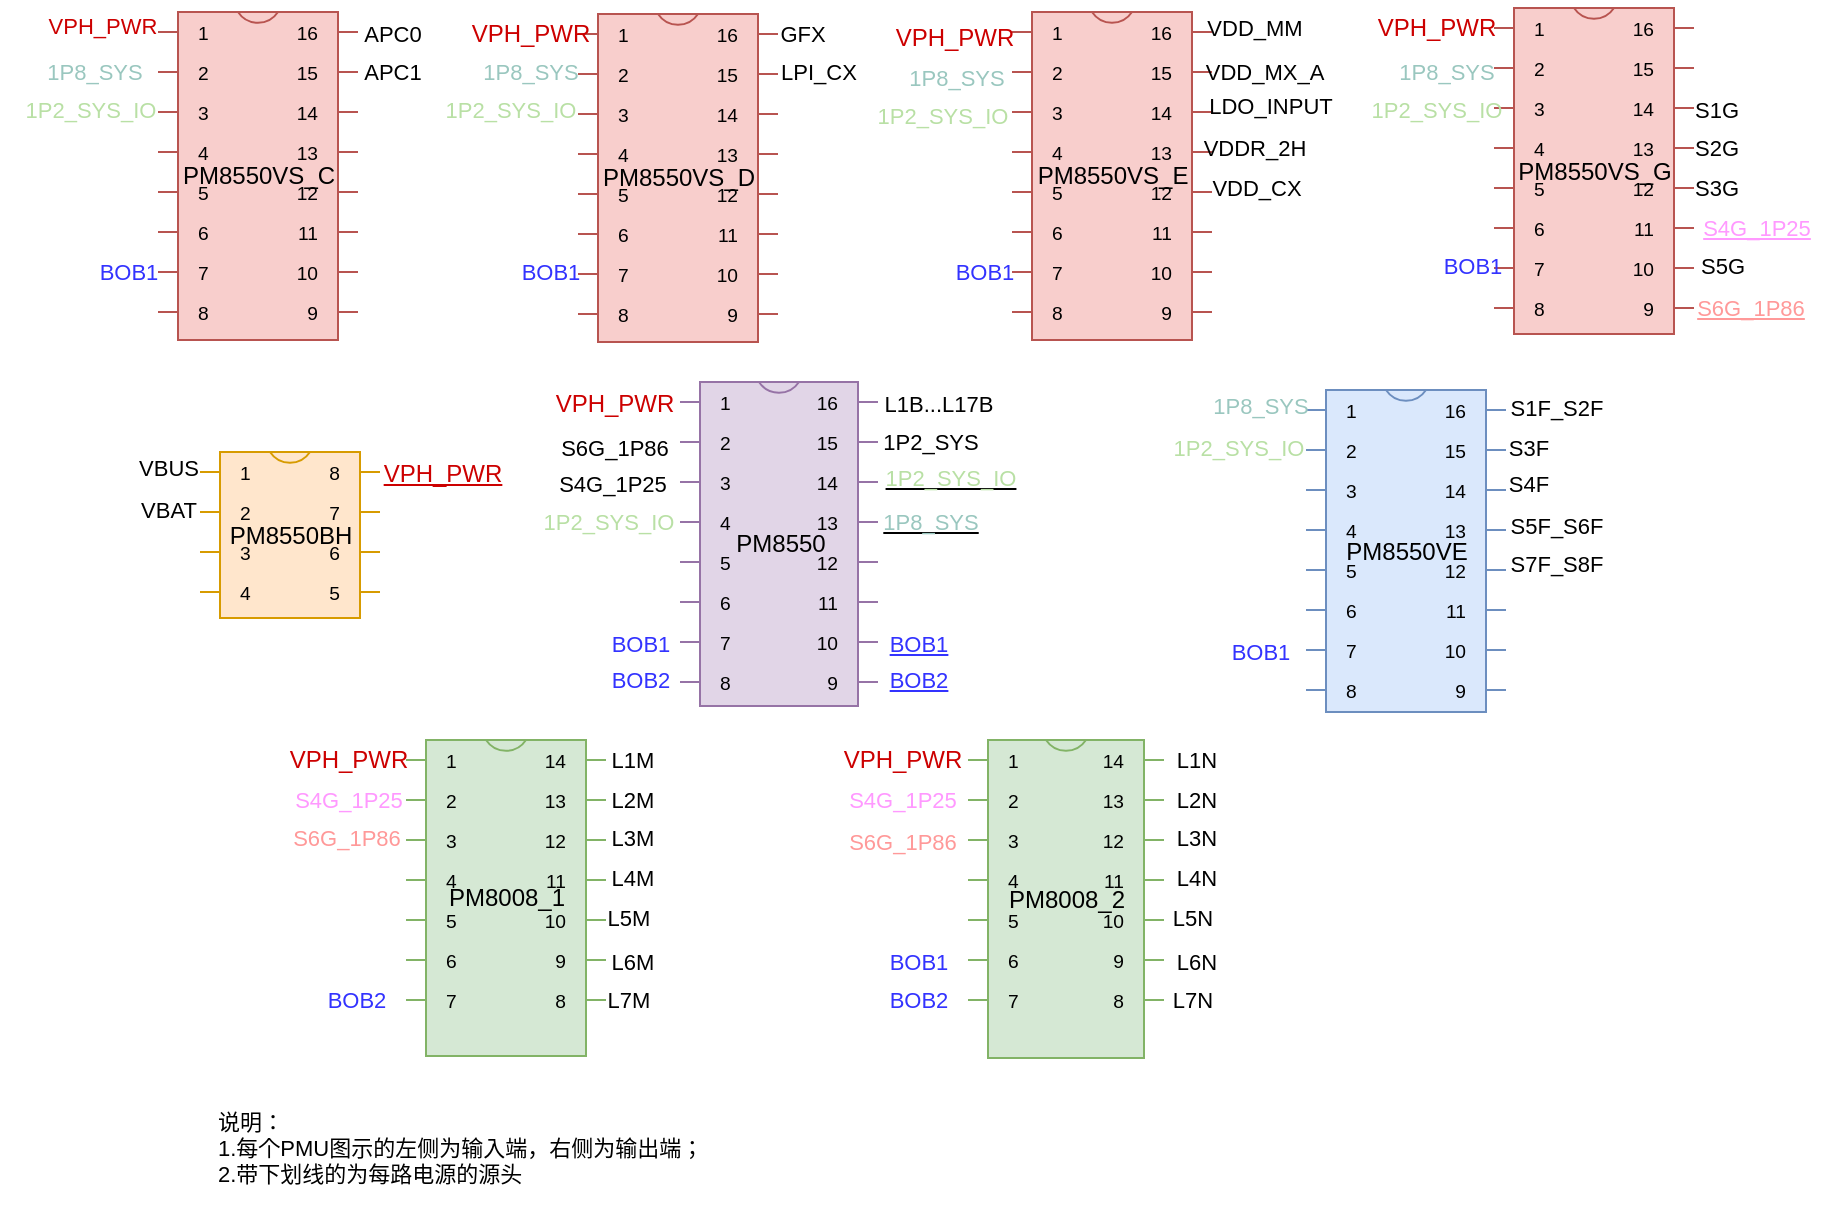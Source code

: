 <mxfile version="20.2.7" type="github">
  <diagram id="lNH8VF2VYUELGfLcSpF1" name="第 1 页">
    <mxGraphModel dx="1655" dy="440" grid="0" gridSize="10" guides="1" tooltips="1" connect="1" arrows="1" fold="1" page="1" pageScale="1" pageWidth="827" pageHeight="1169" math="0" shadow="0">
      <root>
        <mxCell id="0" />
        <mxCell id="1" parent="0" />
        <mxCell id="IuWSipLadqDdP7I2UX3N-17" value="PM8550" style="shadow=0;dashed=0;align=center;html=1;strokeWidth=1;shape=mxgraph.electrical.logic_gates.dual_inline_ic;labelNames=a,b,c,d,e,f,g,h,i,j,k,l,m,n,o,p,q,r,s,t;fillColor=#e1d5e7;strokeColor=#9673a6;" parent="1" vertex="1">
          <mxGeometry x="308" y="259" width="99" height="162" as="geometry" />
        </mxCell>
        <mxCell id="IuWSipLadqDdP7I2UX3N-18" value="PM8550VS_C" style="shadow=0;dashed=0;align=center;html=1;strokeWidth=1;shape=mxgraph.electrical.logic_gates.dual_inline_ic;labelNames=a,b,c,d,e,f,g,h,i,j,k,l,m,n,o,p,q,r,s,t;fillColor=#f8cecc;strokeColor=#b85450;" parent="1" vertex="1">
          <mxGeometry x="47" y="74" width="100" height="164" as="geometry" />
        </mxCell>
        <mxCell id="IuWSipLadqDdP7I2UX3N-19" value="PM8550VS_D" style="shadow=0;dashed=0;align=center;html=1;strokeWidth=1;shape=mxgraph.electrical.logic_gates.dual_inline_ic;labelNames=a,b,c,d,e,f,g,h,i,j,k,l,m,n,o,p,q,r,s,t;fillColor=#f8cecc;strokeColor=#b85450;" parent="1" vertex="1">
          <mxGeometry x="257" y="75" width="100" height="164" as="geometry" />
        </mxCell>
        <mxCell id="IuWSipLadqDdP7I2UX3N-20" value="PM8550VS_E" style="shadow=0;dashed=0;align=center;html=1;strokeWidth=1;shape=mxgraph.electrical.logic_gates.dual_inline_ic;labelNames=a,b,c,d,e,f,g,h,i,j,k,l,m,n,o,p,q,r,s,t;fillColor=#f8cecc;strokeColor=#b85450;" parent="1" vertex="1">
          <mxGeometry x="474" y="74" width="100" height="164" as="geometry" />
        </mxCell>
        <mxCell id="IuWSipLadqDdP7I2UX3N-21" value="PM8550VS_G" style="shadow=0;dashed=0;align=center;html=1;strokeWidth=1;shape=mxgraph.electrical.logic_gates.dual_inline_ic;labelNames=a,b,c,d,e,f,g,h,i,j,k,l,m,n,o,p,q,r,s,t;fillColor=#f8cecc;strokeColor=#b85450;" parent="1" vertex="1">
          <mxGeometry x="715" y="72" width="100" height="163" as="geometry" />
        </mxCell>
        <mxCell id="IuWSipLadqDdP7I2UX3N-22" value="PM8550VE" style="shadow=0;dashed=0;align=center;html=1;strokeWidth=1;shape=mxgraph.electrical.logic_gates.dual_inline_ic;labelNames=a,b,c,d,e,f,g,h,i,j,k,l,m,n,o,p,q,r,s,t;fillColor=#dae8fc;strokeColor=#6c8ebf;" parent="1" vertex="1">
          <mxGeometry x="621" y="263" width="100" height="161" as="geometry" />
        </mxCell>
        <mxCell id="IuWSipLadqDdP7I2UX3N-24" value="PM8008_1" style="shadow=0;dashed=0;align=center;html=1;strokeWidth=1;shape=mxgraph.electrical.logic_gates.dual_inline_ic;labelNames=a,b,c,d,e,f,g,h,i,j,k,l,m,n,o,p,q,r,s,t;fillColor=#d5e8d4;strokeColor=#82b366;" parent="1" vertex="1">
          <mxGeometry x="171" y="438" width="100" height="158" as="geometry" />
        </mxCell>
        <mxCell id="IuWSipLadqDdP7I2UX3N-25" value="&lt;div&gt;PM8008_2&lt;/div&gt;" style="shadow=0;dashed=0;align=center;html=1;strokeWidth=1;shape=mxgraph.electrical.logic_gates.dual_inline_ic;labelNames=a,b,c,d,e,f,g,h,i,j,k,l,m,n,o,p,q,r,s,t;points=[[0,0.05,0,0,0],[0,0.15,0,0,0],[0,0.25,0,0,0],[0,0.35,0,0,0],[0,0.45,0,0,0],[0,0.55,0,0,0],[0,0.65,0,0,0],[0,0.75,0,0,0],[0,0.85,0,0,0],[0,0.95,0,0,0],[1,0.05,0,0,0],[1,0.15,0,0,0],[1,0.25,0,0,0],[1,0.35,0,0,0],[1,0.45,0,0,0],[1,0.55,0,0,0],[1,0.65,0,0,0],[1,0.75,0,0,0],[1,0.85,0,0,0],[1,0.95,0,0,0]];fillColor=#d5e8d4;strokeColor=#82b366;" parent="1" vertex="1">
          <mxGeometry x="452" y="438" width="98" height="159" as="geometry" />
        </mxCell>
        <mxCell id="IuWSipLadqDdP7I2UX3N-26" value="PM8550BH" style="shadow=0;dashed=0;align=center;html=1;strokeWidth=1;shape=mxgraph.electrical.logic_gates.dual_inline_ic;labelNames=a,b,c,d,e,f,g,h,i,j,k,l,m,n,o,p,q,r,s,t;fillColor=#ffe6cc;strokeColor=#d79b00;" parent="1" vertex="1">
          <mxGeometry x="68" y="294" width="90" height="83" as="geometry" />
        </mxCell>
        <mxCell id="Wssg3fx-5MGtDCwM9fgm-13" value="&lt;font color=&quot;#cc0000&quot; style=&quot;font-size: 11px;&quot;&gt;VPH_PWR&lt;/font&gt;" style="text;html=1;align=center;verticalAlign=middle;resizable=0;points=[];autosize=1;strokeColor=none;fillColor=none;" vertex="1" parent="1">
          <mxGeometry x="-20" y="68" width="77" height="26" as="geometry" />
        </mxCell>
        <mxCell id="Wssg3fx-5MGtDCwM9fgm-14" value="&lt;font color=&quot;#cc0000&quot;&gt;&lt;u&gt;VPH_PWR&lt;/u&gt;&lt;/font&gt;" style="text;html=1;align=center;verticalAlign=middle;resizable=0;points=[];autosize=1;strokeColor=none;fillColor=none;" vertex="1" parent="1">
          <mxGeometry x="150" y="292" width="77" height="26" as="geometry" />
        </mxCell>
        <mxCell id="Wssg3fx-5MGtDCwM9fgm-15" value="&lt;font color=&quot;#cc0000&quot;&gt;VPH_PWR&lt;/font&gt;" style="text;html=1;align=center;verticalAlign=middle;resizable=0;points=[];autosize=1;strokeColor=none;fillColor=none;" vertex="1" parent="1">
          <mxGeometry x="236" y="257" width="77" height="26" as="geometry" />
        </mxCell>
        <mxCell id="Wssg3fx-5MGtDCwM9fgm-16" value="&lt;font color=&quot;#cc0000&quot;&gt;VPH_PWR&lt;/font&gt;" style="text;html=1;align=center;verticalAlign=middle;resizable=0;points=[];autosize=1;strokeColor=none;fillColor=none;" vertex="1" parent="1">
          <mxGeometry x="194" y="72" width="77" height="26" as="geometry" />
        </mxCell>
        <mxCell id="Wssg3fx-5MGtDCwM9fgm-17" value="&lt;font color=&quot;#cc0000&quot;&gt;VPH_PWR&lt;/font&gt;" style="text;html=1;align=center;verticalAlign=middle;resizable=0;points=[];autosize=1;strokeColor=none;fillColor=none;" vertex="1" parent="1">
          <mxGeometry x="406" y="74" width="77" height="26" as="geometry" />
        </mxCell>
        <mxCell id="Wssg3fx-5MGtDCwM9fgm-18" value="&lt;font color=&quot;#cc0000&quot;&gt;VPH_PWR&lt;/font&gt;" style="text;html=1;align=center;verticalAlign=middle;resizable=0;points=[];autosize=1;strokeColor=none;fillColor=none;" vertex="1" parent="1">
          <mxGeometry x="647.5" y="69" width="77" height="26" as="geometry" />
        </mxCell>
        <mxCell id="Wssg3fx-5MGtDCwM9fgm-19" value="&lt;font color=&quot;#cc0000&quot;&gt;VPH_PWR&lt;/font&gt;" style="text;html=1;align=center;verticalAlign=middle;resizable=0;points=[];autosize=1;strokeColor=none;fillColor=none;" vertex="1" parent="1">
          <mxGeometry x="103" y="435" width="77" height="26" as="geometry" />
        </mxCell>
        <mxCell id="Wssg3fx-5MGtDCwM9fgm-20" value="&lt;font color=&quot;#cc0000&quot;&gt;VPH_PWR&lt;/font&gt;" style="text;html=1;align=center;verticalAlign=middle;resizable=0;points=[];autosize=1;strokeColor=none;fillColor=none;" vertex="1" parent="1">
          <mxGeometry x="380" y="435" width="77" height="26" as="geometry" />
        </mxCell>
        <mxCell id="Wssg3fx-5MGtDCwM9fgm-21" value="&lt;font color=&quot;#ff9999&quot;&gt;&lt;u&gt;S6G_1P86&lt;/u&gt;&lt;/font&gt;" style="text;html=1;align=center;verticalAlign=middle;resizable=0;points=[];autosize=1;strokeColor=none;fillColor=none;fontSize=11;" vertex="1" parent="1">
          <mxGeometry x="805" y="209" width="76" height="26" as="geometry" />
        </mxCell>
        <mxCell id="Wssg3fx-5MGtDCwM9fgm-22" value="S6G_1P86" style="text;html=1;align=center;verticalAlign=middle;resizable=0;points=[];autosize=1;strokeColor=none;fillColor=none;fontSize=11;" vertex="1" parent="1">
          <mxGeometry x="236.5" y="279" width="76" height="26" as="geometry" />
        </mxCell>
        <mxCell id="Wssg3fx-5MGtDCwM9fgm-23" value="&lt;font color=&quot;#3333ff&quot;&gt;&lt;u&gt;BOB1&lt;/u&gt;&lt;/font&gt;" style="text;html=1;align=center;verticalAlign=middle;resizable=0;points=[];autosize=1;strokeColor=none;fillColor=none;fontSize=11;" vertex="1" parent="1">
          <mxGeometry x="402" y="377" width="50" height="26" as="geometry" />
        </mxCell>
        <mxCell id="Wssg3fx-5MGtDCwM9fgm-24" value="&lt;font color=&quot;#3333ff&quot;&gt;&lt;u&gt;BOB2&lt;/u&gt;&lt;/font&gt;" style="text;html=1;align=center;verticalAlign=middle;resizable=0;points=[];autosize=1;strokeColor=none;fillColor=none;fontSize=11;" vertex="1" parent="1">
          <mxGeometry x="402" y="395" width="50" height="26" as="geometry" />
        </mxCell>
        <mxCell id="Wssg3fx-5MGtDCwM9fgm-25" value="&lt;font color=&quot;#3333ff&quot;&gt;BOB1&lt;/font&gt;" style="text;html=1;align=center;verticalAlign=middle;resizable=0;points=[];autosize=1;strokeColor=none;fillColor=none;fontSize=11;" vertex="1" parent="1">
          <mxGeometry x="263" y="377" width="50" height="26" as="geometry" />
        </mxCell>
        <mxCell id="Wssg3fx-5MGtDCwM9fgm-26" value="&lt;font color=&quot;#3333ff&quot;&gt;BOB2&lt;/font&gt;" style="text;html=1;align=center;verticalAlign=middle;resizable=0;points=[];autosize=1;strokeColor=none;fillColor=none;fontSize=11;" vertex="1" parent="1">
          <mxGeometry x="263" y="395" width="50" height="26" as="geometry" />
        </mxCell>
        <mxCell id="Wssg3fx-5MGtDCwM9fgm-27" value="S4G_1P25" style="text;html=1;align=center;verticalAlign=middle;resizable=0;points=[];autosize=1;strokeColor=none;fillColor=none;fontSize=11;" vertex="1" parent="1">
          <mxGeometry x="236" y="297" width="76" height="26" as="geometry" />
        </mxCell>
        <mxCell id="Wssg3fx-5MGtDCwM9fgm-28" value="&lt;font color=&quot;#ff99ff&quot;&gt;&lt;u&gt;S4G_1P25&lt;/u&gt;&lt;/font&gt;" style="text;html=1;align=center;verticalAlign=middle;resizable=0;points=[];autosize=1;strokeColor=none;fillColor=none;fontSize=11;" vertex="1" parent="1">
          <mxGeometry x="808" y="169" width="76" height="26" as="geometry" />
        </mxCell>
        <mxCell id="Wssg3fx-5MGtDCwM9fgm-29" value="L1B...L17B" style="text;html=1;align=center;verticalAlign=middle;resizable=0;points=[];autosize=1;strokeColor=none;fillColor=none;fontSize=11;" vertex="1" parent="1">
          <mxGeometry x="398" y="257" width="77" height="26" as="geometry" />
        </mxCell>
        <mxCell id="Wssg3fx-5MGtDCwM9fgm-30" value="1P2_SYS" style="text;html=1;align=center;verticalAlign=middle;resizable=0;points=[];autosize=1;strokeColor=none;fillColor=none;fontSize=11;" vertex="1" parent="1">
          <mxGeometry x="398" y="276" width="70" height="26" as="geometry" />
        </mxCell>
        <mxCell id="Wssg3fx-5MGtDCwM9fgm-31" value="&lt;u style=&quot;&quot;&gt;&lt;font color=&quot;#b9e0a5&quot;&gt;1P2_SYS_IO&lt;/font&gt;&lt;/u&gt;" style="text;html=1;align=center;verticalAlign=middle;resizable=0;points=[];autosize=1;strokeColor=none;fillColor=none;fontSize=11;" vertex="1" parent="1">
          <mxGeometry x="398" y="294" width="89" height="26" as="geometry" />
        </mxCell>
        <mxCell id="Wssg3fx-5MGtDCwM9fgm-32" value="&lt;u style=&quot;&quot;&gt;&lt;font color=&quot;#9ac7bf&quot;&gt;1P8_SYS&lt;/font&gt;&lt;/u&gt;" style="text;html=1;align=center;verticalAlign=middle;resizable=0;points=[];autosize=1;strokeColor=none;fillColor=none;fontSize=11;" vertex="1" parent="1">
          <mxGeometry x="398" y="316" width="70" height="26" as="geometry" />
        </mxCell>
        <mxCell id="Wssg3fx-5MGtDCwM9fgm-33" value="&lt;font color=&quot;#b9e0a5&quot;&gt;1P2_SYS_IO&lt;/font&gt;" style="text;html=1;align=center;verticalAlign=middle;resizable=0;points=[];autosize=1;strokeColor=none;fillColor=none;fontSize=11;" vertex="1" parent="1">
          <mxGeometry x="227" y="316" width="89" height="26" as="geometry" />
        </mxCell>
        <mxCell id="Wssg3fx-5MGtDCwM9fgm-34" value="&lt;font color=&quot;#9ac7bf&quot;&gt;1P8_SYS&lt;/font&gt;" style="text;html=1;align=center;verticalAlign=middle;resizable=0;points=[];autosize=1;strokeColor=none;fillColor=none;fontSize=11;" vertex="1" parent="1">
          <mxGeometry x="-20" y="91" width="70" height="26" as="geometry" />
        </mxCell>
        <mxCell id="Wssg3fx-5MGtDCwM9fgm-35" value="&lt;font color=&quot;#b9e0a5&quot;&gt;1P2_SYS_IO&lt;/font&gt;" style="text;html=1;align=center;verticalAlign=middle;resizable=0;points=[];autosize=1;strokeColor=none;fillColor=none;fontSize=11;" vertex="1" parent="1">
          <mxGeometry x="-32" y="110" width="89" height="26" as="geometry" />
        </mxCell>
        <mxCell id="Wssg3fx-5MGtDCwM9fgm-36" value="&lt;font color=&quot;#3333ff&quot;&gt;BOB1&lt;/font&gt;" style="text;html=1;align=center;verticalAlign=middle;resizable=0;points=[];autosize=1;strokeColor=none;fillColor=none;fontSize=11;" vertex="1" parent="1">
          <mxGeometry x="7" y="191" width="50" height="26" as="geometry" />
        </mxCell>
        <mxCell id="Wssg3fx-5MGtDCwM9fgm-37" value="APC0" style="text;html=1;align=center;verticalAlign=middle;resizable=0;points=[];autosize=1;strokeColor=none;fillColor=none;fontSize=11;" vertex="1" parent="1">
          <mxGeometry x="139" y="72" width="49" height="26" as="geometry" />
        </mxCell>
        <mxCell id="Wssg3fx-5MGtDCwM9fgm-38" value="APC1" style="text;html=1;align=center;verticalAlign=middle;resizable=0;points=[];autosize=1;strokeColor=none;fillColor=none;fontSize=11;" vertex="1" parent="1">
          <mxGeometry x="139" y="91" width="49" height="26" as="geometry" />
        </mxCell>
        <mxCell id="Wssg3fx-5MGtDCwM9fgm-39" value="&lt;font color=&quot;#9ac7bf&quot;&gt;1P8_SYS&lt;/font&gt;" style="text;html=1;align=center;verticalAlign=middle;resizable=0;points=[];autosize=1;strokeColor=none;fillColor=none;fontSize=11;" vertex="1" parent="1">
          <mxGeometry x="197.5" y="91" width="70" height="26" as="geometry" />
        </mxCell>
        <mxCell id="Wssg3fx-5MGtDCwM9fgm-40" value="&lt;font color=&quot;#9ac7bf&quot;&gt;1P8_SYS&lt;/font&gt;" style="text;html=1;align=center;verticalAlign=middle;resizable=0;points=[];autosize=1;strokeColor=none;fillColor=none;fontSize=11;" vertex="1" parent="1">
          <mxGeometry x="411" y="94" width="70" height="26" as="geometry" />
        </mxCell>
        <mxCell id="Wssg3fx-5MGtDCwM9fgm-41" value="&lt;font color=&quot;#9ac7bf&quot;&gt;1P8_SYS&lt;/font&gt;" style="text;html=1;align=center;verticalAlign=middle;resizable=0;points=[];autosize=1;strokeColor=none;fillColor=none;fontSize=11;" vertex="1" parent="1">
          <mxGeometry x="656" y="91" width="70" height="26" as="geometry" />
        </mxCell>
        <mxCell id="Wssg3fx-5MGtDCwM9fgm-42" value="&lt;font color=&quot;#b9e0a5&quot;&gt;1P2_SYS_IO&lt;/font&gt;" style="text;html=1;align=center;verticalAlign=middle;resizable=0;points=[];autosize=1;strokeColor=none;fillColor=none;fontSize=11;" vertex="1" parent="1">
          <mxGeometry x="178.5" y="110" width="89" height="26" as="geometry" />
        </mxCell>
        <mxCell id="Wssg3fx-5MGtDCwM9fgm-43" value="&lt;font color=&quot;#b9e0a5&quot;&gt;1P2_SYS_IO&lt;/font&gt;" style="text;html=1;align=center;verticalAlign=middle;resizable=0;points=[];autosize=1;strokeColor=none;fillColor=none;fontSize=11;" vertex="1" parent="1">
          <mxGeometry x="394" y="113" width="89" height="26" as="geometry" />
        </mxCell>
        <mxCell id="Wssg3fx-5MGtDCwM9fgm-44" value="&lt;font color=&quot;#b9e0a5&quot;&gt;1P2_SYS_IO&lt;/font&gt;" style="text;html=1;align=center;verticalAlign=middle;resizable=0;points=[];autosize=1;strokeColor=none;fillColor=none;fontSize=11;" vertex="1" parent="1">
          <mxGeometry x="641.5" y="110" width="89" height="26" as="geometry" />
        </mxCell>
        <mxCell id="Wssg3fx-5MGtDCwM9fgm-45" value="&lt;font color=&quot;#3333ff&quot;&gt;BOB1&lt;/font&gt;" style="text;html=1;align=center;verticalAlign=middle;resizable=0;points=[];autosize=1;strokeColor=none;fillColor=none;fontSize=11;" vertex="1" parent="1">
          <mxGeometry x="217.5" y="191" width="50" height="26" as="geometry" />
        </mxCell>
        <mxCell id="Wssg3fx-5MGtDCwM9fgm-46" value="&lt;font color=&quot;#3333ff&quot;&gt;BOB1&lt;/font&gt;" style="text;html=1;align=center;verticalAlign=middle;resizable=0;points=[];autosize=1;strokeColor=none;fillColor=none;fontSize=11;" vertex="1" parent="1">
          <mxGeometry x="435" y="191" width="50" height="26" as="geometry" />
        </mxCell>
        <mxCell id="Wssg3fx-5MGtDCwM9fgm-47" value="&lt;font color=&quot;#3333ff&quot;&gt;BOB1&lt;/font&gt;" style="text;html=1;align=center;verticalAlign=middle;resizable=0;points=[];autosize=1;strokeColor=none;fillColor=none;fontSize=11;" vertex="1" parent="1">
          <mxGeometry x="679" y="188" width="50" height="26" as="geometry" />
        </mxCell>
        <mxCell id="Wssg3fx-5MGtDCwM9fgm-48" value="GFX" style="text;html=1;align=center;verticalAlign=middle;resizable=0;points=[];autosize=1;strokeColor=none;fillColor=none;fontSize=11;" vertex="1" parent="1">
          <mxGeometry x="347" y="72" width="43" height="26" as="geometry" />
        </mxCell>
        <mxCell id="Wssg3fx-5MGtDCwM9fgm-49" value="LPI_CX" style="text;html=1;align=center;verticalAlign=middle;resizable=0;points=[];autosize=1;strokeColor=none;fillColor=none;fontSize=11;" vertex="1" parent="1">
          <mxGeometry x="347" y="91" width="60" height="26" as="geometry" />
        </mxCell>
        <mxCell id="Wssg3fx-5MGtDCwM9fgm-50" value="VDD_MM" style="text;html=1;align=center;verticalAlign=middle;resizable=0;points=[];autosize=1;strokeColor=none;fillColor=none;fontSize=11;" vertex="1" parent="1">
          <mxGeometry x="559.5" y="69" width="70" height="26" as="geometry" />
        </mxCell>
        <mxCell id="Wssg3fx-5MGtDCwM9fgm-51" value="VDD_MX_A" style="text;html=1;align=center;verticalAlign=middle;resizable=0;points=[];autosize=1;strokeColor=none;fillColor=none;fontSize=11;" vertex="1" parent="1">
          <mxGeometry x="558.5" y="91" width="83" height="26" as="geometry" />
        </mxCell>
        <mxCell id="Wssg3fx-5MGtDCwM9fgm-52" value="LDO_INPUT" style="text;html=1;align=center;verticalAlign=middle;resizable=0;points=[];autosize=1;strokeColor=none;fillColor=none;fontSize=11;" vertex="1" parent="1">
          <mxGeometry x="560.5" y="108" width="85" height="26" as="geometry" />
        </mxCell>
        <mxCell id="Wssg3fx-5MGtDCwM9fgm-53" value="VDDR_2H" style="text;html=1;align=center;verticalAlign=middle;resizable=0;points=[];autosize=1;strokeColor=none;fillColor=none;fontSize=11;" vertex="1" parent="1">
          <mxGeometry x="557.5" y="129" width="74" height="26" as="geometry" />
        </mxCell>
        <mxCell id="Wssg3fx-5MGtDCwM9fgm-54" value="VDD_CX" style="text;html=1;align=center;verticalAlign=middle;resizable=0;points=[];autosize=1;strokeColor=none;fillColor=none;fontSize=11;" vertex="1" parent="1">
          <mxGeometry x="562.5" y="149" width="67" height="26" as="geometry" />
        </mxCell>
        <mxCell id="Wssg3fx-5MGtDCwM9fgm-55" value="S3G" style="text;html=1;align=center;verticalAlign=middle;resizable=0;points=[];autosize=1;strokeColor=none;fillColor=none;fontSize=11;" vertex="1" parent="1">
          <mxGeometry x="805" y="149" width="42" height="26" as="geometry" />
        </mxCell>
        <mxCell id="Wssg3fx-5MGtDCwM9fgm-56" value="S2G" style="text;html=1;align=center;verticalAlign=middle;resizable=0;points=[];autosize=1;strokeColor=none;fillColor=none;fontSize=11;" vertex="1" parent="1">
          <mxGeometry x="805" y="129" width="42" height="26" as="geometry" />
        </mxCell>
        <mxCell id="Wssg3fx-5MGtDCwM9fgm-57" value="S1G" style="text;html=1;align=center;verticalAlign=middle;resizable=0;points=[];autosize=1;strokeColor=none;fillColor=none;fontSize=11;" vertex="1" parent="1">
          <mxGeometry x="805" y="110" width="42" height="26" as="geometry" />
        </mxCell>
        <mxCell id="Wssg3fx-5MGtDCwM9fgm-58" value="S5G" style="text;html=1;align=center;verticalAlign=middle;resizable=0;points=[];autosize=1;strokeColor=none;fillColor=none;fontSize=11;" vertex="1" parent="1">
          <mxGeometry x="808" y="188" width="42" height="26" as="geometry" />
        </mxCell>
        <mxCell id="Wssg3fx-5MGtDCwM9fgm-59" value="&lt;font color=&quot;#9ac7bf&quot;&gt;1P8_SYS&lt;/font&gt;" style="text;html=1;align=center;verticalAlign=middle;resizable=0;points=[];autosize=1;strokeColor=none;fillColor=none;fontSize=11;" vertex="1" parent="1">
          <mxGeometry x="563" y="258" width="70" height="26" as="geometry" />
        </mxCell>
        <mxCell id="Wssg3fx-5MGtDCwM9fgm-60" value="&lt;font color=&quot;#b9e0a5&quot;&gt;1P2_SYS_IO&lt;/font&gt;" style="text;html=1;align=center;verticalAlign=middle;resizable=0;points=[];autosize=1;strokeColor=none;fillColor=none;fontSize=11;" vertex="1" parent="1">
          <mxGeometry x="542.5" y="279" width="89" height="26" as="geometry" />
        </mxCell>
        <mxCell id="Wssg3fx-5MGtDCwM9fgm-61" value="&lt;font color=&quot;#3333ff&quot;&gt;BOB1&lt;/font&gt;" style="text;html=1;align=center;verticalAlign=middle;resizable=0;points=[];autosize=1;strokeColor=none;fillColor=none;fontSize=11;" vertex="1" parent="1">
          <mxGeometry x="573" y="381" width="50" height="26" as="geometry" />
        </mxCell>
        <mxCell id="Wssg3fx-5MGtDCwM9fgm-62" value="S1F_S2F" style="text;html=1;align=center;verticalAlign=middle;resizable=0;points=[];autosize=1;strokeColor=none;fillColor=none;fontSize=11;" vertex="1" parent="1">
          <mxGeometry x="712" y="259" width="68" height="26" as="geometry" />
        </mxCell>
        <mxCell id="Wssg3fx-5MGtDCwM9fgm-63" value="S3F" style="text;html=1;align=center;verticalAlign=middle;resizable=0;points=[];autosize=1;strokeColor=none;fillColor=none;fontSize=11;" vertex="1" parent="1">
          <mxGeometry x="712" y="279" width="40" height="26" as="geometry" />
        </mxCell>
        <mxCell id="Wssg3fx-5MGtDCwM9fgm-64" value="S4F" style="text;html=1;align=center;verticalAlign=middle;resizable=0;points=[];autosize=1;strokeColor=none;fillColor=none;fontSize=11;" vertex="1" parent="1">
          <mxGeometry x="712" y="297" width="40" height="26" as="geometry" />
        </mxCell>
        <mxCell id="Wssg3fx-5MGtDCwM9fgm-65" value="S5F_S6F" style="text;html=1;align=center;verticalAlign=middle;resizable=0;points=[];autosize=1;strokeColor=none;fillColor=none;fontSize=11;" vertex="1" parent="1">
          <mxGeometry x="712" y="318" width="68" height="26" as="geometry" />
        </mxCell>
        <mxCell id="Wssg3fx-5MGtDCwM9fgm-66" value="S7F_S8F" style="text;html=1;align=center;verticalAlign=middle;resizable=0;points=[];autosize=1;strokeColor=none;fillColor=none;fontSize=11;" vertex="1" parent="1">
          <mxGeometry x="712" y="337" width="68" height="26" as="geometry" />
        </mxCell>
        <mxCell id="Wssg3fx-5MGtDCwM9fgm-67" value="&lt;font color=&quot;#3333ff&quot;&gt;BOB2&lt;/font&gt;" style="text;html=1;align=center;verticalAlign=middle;resizable=0;points=[];autosize=1;strokeColor=none;fillColor=none;fontSize=11;" vertex="1" parent="1">
          <mxGeometry x="121" y="555" width="50" height="26" as="geometry" />
        </mxCell>
        <mxCell id="Wssg3fx-5MGtDCwM9fgm-68" value="&lt;font color=&quot;#ff99ff&quot;&gt;S4G_1P25&lt;/font&gt;" style="text;html=1;align=center;verticalAlign=middle;resizable=0;points=[];autosize=1;strokeColor=none;fillColor=none;fontSize=11;" vertex="1" parent="1">
          <mxGeometry x="103.5" y="455" width="76" height="26" as="geometry" />
        </mxCell>
        <mxCell id="Wssg3fx-5MGtDCwM9fgm-69" value="&lt;font color=&quot;#ff9999&quot;&gt;S6G_1P86&lt;/font&gt;" style="text;html=1;align=center;verticalAlign=middle;resizable=0;points=[];autosize=1;strokeColor=none;fillColor=none;fontSize=11;" vertex="1" parent="1">
          <mxGeometry x="102.5" y="474" width="76" height="26" as="geometry" />
        </mxCell>
        <mxCell id="Wssg3fx-5MGtDCwM9fgm-70" value="L1M" style="text;html=1;align=center;verticalAlign=middle;resizable=0;points=[];autosize=1;strokeColor=none;fillColor=none;fontSize=11;" vertex="1" parent="1">
          <mxGeometry x="263" y="435" width="41" height="26" as="geometry" />
        </mxCell>
        <mxCell id="Wssg3fx-5MGtDCwM9fgm-71" value="L2M" style="text;html=1;align=center;verticalAlign=middle;resizable=0;points=[];autosize=1;strokeColor=none;fillColor=none;fontSize=11;" vertex="1" parent="1">
          <mxGeometry x="263" y="455" width="41" height="26" as="geometry" />
        </mxCell>
        <mxCell id="Wssg3fx-5MGtDCwM9fgm-72" value="L3M" style="text;html=1;align=center;verticalAlign=middle;resizable=0;points=[];autosize=1;strokeColor=none;fillColor=none;fontSize=11;" vertex="1" parent="1">
          <mxGeometry x="263" y="474" width="41" height="26" as="geometry" />
        </mxCell>
        <mxCell id="Wssg3fx-5MGtDCwM9fgm-73" value="L4M" style="text;html=1;align=center;verticalAlign=middle;resizable=0;points=[];autosize=1;strokeColor=none;fillColor=none;fontSize=11;" vertex="1" parent="1">
          <mxGeometry x="263" y="494" width="41" height="26" as="geometry" />
        </mxCell>
        <mxCell id="Wssg3fx-5MGtDCwM9fgm-74" value="L5M" style="text;html=1;align=center;verticalAlign=middle;resizable=0;points=[];autosize=1;strokeColor=none;fillColor=none;fontSize=11;" vertex="1" parent="1">
          <mxGeometry x="261" y="514" width="41" height="26" as="geometry" />
        </mxCell>
        <mxCell id="Wssg3fx-5MGtDCwM9fgm-75" value="L6M" style="text;html=1;align=center;verticalAlign=middle;resizable=0;points=[];autosize=1;strokeColor=none;fillColor=none;fontSize=11;" vertex="1" parent="1">
          <mxGeometry x="263" y="536" width="41" height="26" as="geometry" />
        </mxCell>
        <mxCell id="Wssg3fx-5MGtDCwM9fgm-76" value="L7M" style="text;html=1;align=center;verticalAlign=middle;resizable=0;points=[];autosize=1;strokeColor=none;fillColor=none;fontSize=11;" vertex="1" parent="1">
          <mxGeometry x="261" y="555" width="41" height="26" as="geometry" />
        </mxCell>
        <mxCell id="Wssg3fx-5MGtDCwM9fgm-77" value="&lt;font color=&quot;#3333ff&quot;&gt;BOB2&lt;/font&gt;" style="text;html=1;align=center;verticalAlign=middle;resizable=0;points=[];autosize=1;strokeColor=none;fillColor=none;fontSize=11;" vertex="1" parent="1">
          <mxGeometry x="402" y="555" width="50" height="26" as="geometry" />
        </mxCell>
        <mxCell id="Wssg3fx-5MGtDCwM9fgm-78" value="&lt;font color=&quot;#3333ff&quot;&gt;BOB1&lt;/font&gt;" style="text;html=1;align=center;verticalAlign=middle;resizable=0;points=[];autosize=1;strokeColor=none;fillColor=none;fontSize=11;" vertex="1" parent="1">
          <mxGeometry x="402" y="536" width="50" height="26" as="geometry" />
        </mxCell>
        <mxCell id="Wssg3fx-5MGtDCwM9fgm-79" value="&lt;font color=&quot;#ff99ff&quot;&gt;S4G_1P25&lt;/font&gt;" style="text;html=1;align=center;verticalAlign=middle;resizable=0;points=[];autosize=1;strokeColor=none;fillColor=none;fontSize=11;" vertex="1" parent="1">
          <mxGeometry x="381" y="455" width="76" height="26" as="geometry" />
        </mxCell>
        <mxCell id="Wssg3fx-5MGtDCwM9fgm-80" value="&lt;font color=&quot;#ff9999&quot;&gt;S6G_1P86&lt;/font&gt;" style="text;html=1;align=center;verticalAlign=middle;resizable=0;points=[];autosize=1;strokeColor=none;fillColor=none;fontSize=11;" vertex="1" parent="1">
          <mxGeometry x="381" y="476" width="76" height="26" as="geometry" />
        </mxCell>
        <mxCell id="Wssg3fx-5MGtDCwM9fgm-81" value="L1N" style="text;html=1;align=center;verticalAlign=middle;resizable=0;points=[];autosize=1;strokeColor=none;fillColor=none;fontSize=11;" vertex="1" parent="1">
          <mxGeometry x="545.5" y="435" width="40" height="26" as="geometry" />
        </mxCell>
        <mxCell id="Wssg3fx-5MGtDCwM9fgm-82" value="L2N" style="text;html=1;align=center;verticalAlign=middle;resizable=0;points=[];autosize=1;strokeColor=none;fillColor=none;fontSize=11;" vertex="1" parent="1">
          <mxGeometry x="545.5" y="455" width="40" height="26" as="geometry" />
        </mxCell>
        <mxCell id="Wssg3fx-5MGtDCwM9fgm-83" value="L3N" style="text;html=1;align=center;verticalAlign=middle;resizable=0;points=[];autosize=1;strokeColor=none;fillColor=none;fontSize=11;" vertex="1" parent="1">
          <mxGeometry x="545.5" y="474" width="40" height="26" as="geometry" />
        </mxCell>
        <mxCell id="Wssg3fx-5MGtDCwM9fgm-84" value="L4N" style="text;html=1;align=center;verticalAlign=middle;resizable=0;points=[];autosize=1;strokeColor=none;fillColor=none;fontSize=11;" vertex="1" parent="1">
          <mxGeometry x="545.5" y="494" width="40" height="26" as="geometry" />
        </mxCell>
        <mxCell id="Wssg3fx-5MGtDCwM9fgm-85" value="L5N" style="text;html=1;align=center;verticalAlign=middle;resizable=0;points=[];autosize=1;strokeColor=none;fillColor=none;fontSize=11;" vertex="1" parent="1">
          <mxGeometry x="543.5" y="514" width="40" height="26" as="geometry" />
        </mxCell>
        <mxCell id="Wssg3fx-5MGtDCwM9fgm-86" value="L6N" style="text;html=1;align=center;verticalAlign=middle;resizable=0;points=[];autosize=1;strokeColor=none;fillColor=none;fontSize=11;" vertex="1" parent="1">
          <mxGeometry x="545.5" y="536" width="40" height="26" as="geometry" />
        </mxCell>
        <mxCell id="Wssg3fx-5MGtDCwM9fgm-87" value="L7N" style="text;html=1;align=center;verticalAlign=middle;resizable=0;points=[];autosize=1;strokeColor=none;fillColor=none;fontSize=11;" vertex="1" parent="1">
          <mxGeometry x="543.5" y="555" width="40" height="26" as="geometry" />
        </mxCell>
        <mxCell id="Wssg3fx-5MGtDCwM9fgm-88" value="&lt;font color=&quot;#000000&quot;&gt;说明：&lt;br&gt;1.每个PMU图示的左侧为输入端，右侧为输出端；&lt;br&gt;2.带下划线的为每路电源的源头&lt;br&gt;&lt;/font&gt;" style="text;html=1;strokeColor=none;fillColor=none;align=left;verticalAlign=middle;whiteSpace=wrap;rounded=0;fontSize=11;fontColor=#FF9999;" vertex="1" parent="1">
          <mxGeometry x="75" y="613" width="396" height="57" as="geometry" />
        </mxCell>
        <mxCell id="Wssg3fx-5MGtDCwM9fgm-89" value="VBUS" style="text;html=1;align=center;verticalAlign=middle;resizable=0;points=[];autosize=1;strokeColor=none;fillColor=none;fontSize=11;fontColor=#000000;" vertex="1" parent="1">
          <mxGeometry x="26" y="289" width="51" height="26" as="geometry" />
        </mxCell>
        <mxCell id="Wssg3fx-5MGtDCwM9fgm-90" value="VBAT" style="text;html=1;align=center;verticalAlign=middle;resizable=0;points=[];autosize=1;strokeColor=none;fillColor=none;fontSize=11;fontColor=#000000;" vertex="1" parent="1">
          <mxGeometry x="28" y="310" width="48" height="26" as="geometry" />
        </mxCell>
      </root>
    </mxGraphModel>
  </diagram>
</mxfile>
